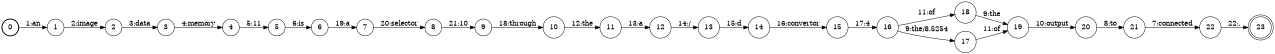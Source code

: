 digraph FST {
rankdir = LR;
size = "8.5,11";
label = "";
center = 1;
orientation = Portrait;
ranksep = "0.4";
nodesep = "0.25";
0 [label = "0", shape = circle, style = bold, fontsize = 14]
	0 -> 1 [label = "1:an", fontsize = 14];
1 [label = "1", shape = circle, style = solid, fontsize = 14]
	1 -> 2 [label = "2:image", fontsize = 14];
2 [label = "2", shape = circle, style = solid, fontsize = 14]
	2 -> 3 [label = "3:data", fontsize = 14];
3 [label = "3", shape = circle, style = solid, fontsize = 14]
	3 -> 4 [label = "4:memory", fontsize = 14];
4 [label = "4", shape = circle, style = solid, fontsize = 14]
	4 -> 5 [label = "5:11", fontsize = 14];
5 [label = "5", shape = circle, style = solid, fontsize = 14]
	5 -> 6 [label = "6:is", fontsize = 14];
6 [label = "6", shape = circle, style = solid, fontsize = 14]
	6 -> 7 [label = "19:a", fontsize = 14];
7 [label = "7", shape = circle, style = solid, fontsize = 14]
	7 -> 8 [label = "20:selector", fontsize = 14];
8 [label = "8", shape = circle, style = solid, fontsize = 14]
	8 -> 9 [label = "21:10", fontsize = 14];
9 [label = "9", shape = circle, style = solid, fontsize = 14]
	9 -> 10 [label = "18:through", fontsize = 14];
10 [label = "10", shape = circle, style = solid, fontsize = 14]
	10 -> 11 [label = "12:the", fontsize = 14];
11 [label = "11", shape = circle, style = solid, fontsize = 14]
	11 -> 12 [label = "13:a", fontsize = 14];
12 [label = "12", shape = circle, style = solid, fontsize = 14]
	12 -> 13 [label = "14:/", fontsize = 14];
13 [label = "13", shape = circle, style = solid, fontsize = 14]
	13 -> 14 [label = "15:d", fontsize = 14];
14 [label = "14", shape = circle, style = solid, fontsize = 14]
	14 -> 15 [label = "16:convertor", fontsize = 14];
15 [label = "15", shape = circle, style = solid, fontsize = 14]
	15 -> 16 [label = "17:4", fontsize = 14];
16 [label = "16", shape = circle, style = solid, fontsize = 14]
	16 -> 18 [label = "11:of", fontsize = 14];
	16 -> 17 [label = "9:the/8.5254", fontsize = 14];
17 [label = "17", shape = circle, style = solid, fontsize = 14]
	17 -> 19 [label = "11:of", fontsize = 14];
18 [label = "18", shape = circle, style = solid, fontsize = 14]
	18 -> 19 [label = "9:the", fontsize = 14];
19 [label = "19", shape = circle, style = solid, fontsize = 14]
	19 -> 20 [label = "10:output", fontsize = 14];
20 [label = "20", shape = circle, style = solid, fontsize = 14]
	20 -> 21 [label = "8:to", fontsize = 14];
21 [label = "21", shape = circle, style = solid, fontsize = 14]
	21 -> 22 [label = "7:connected", fontsize = 14];
22 [label = "22", shape = circle, style = solid, fontsize = 14]
	22 -> 23 [label = "22:.", fontsize = 14];
23 [label = "23", shape = doublecircle, style = solid, fontsize = 14]
}
